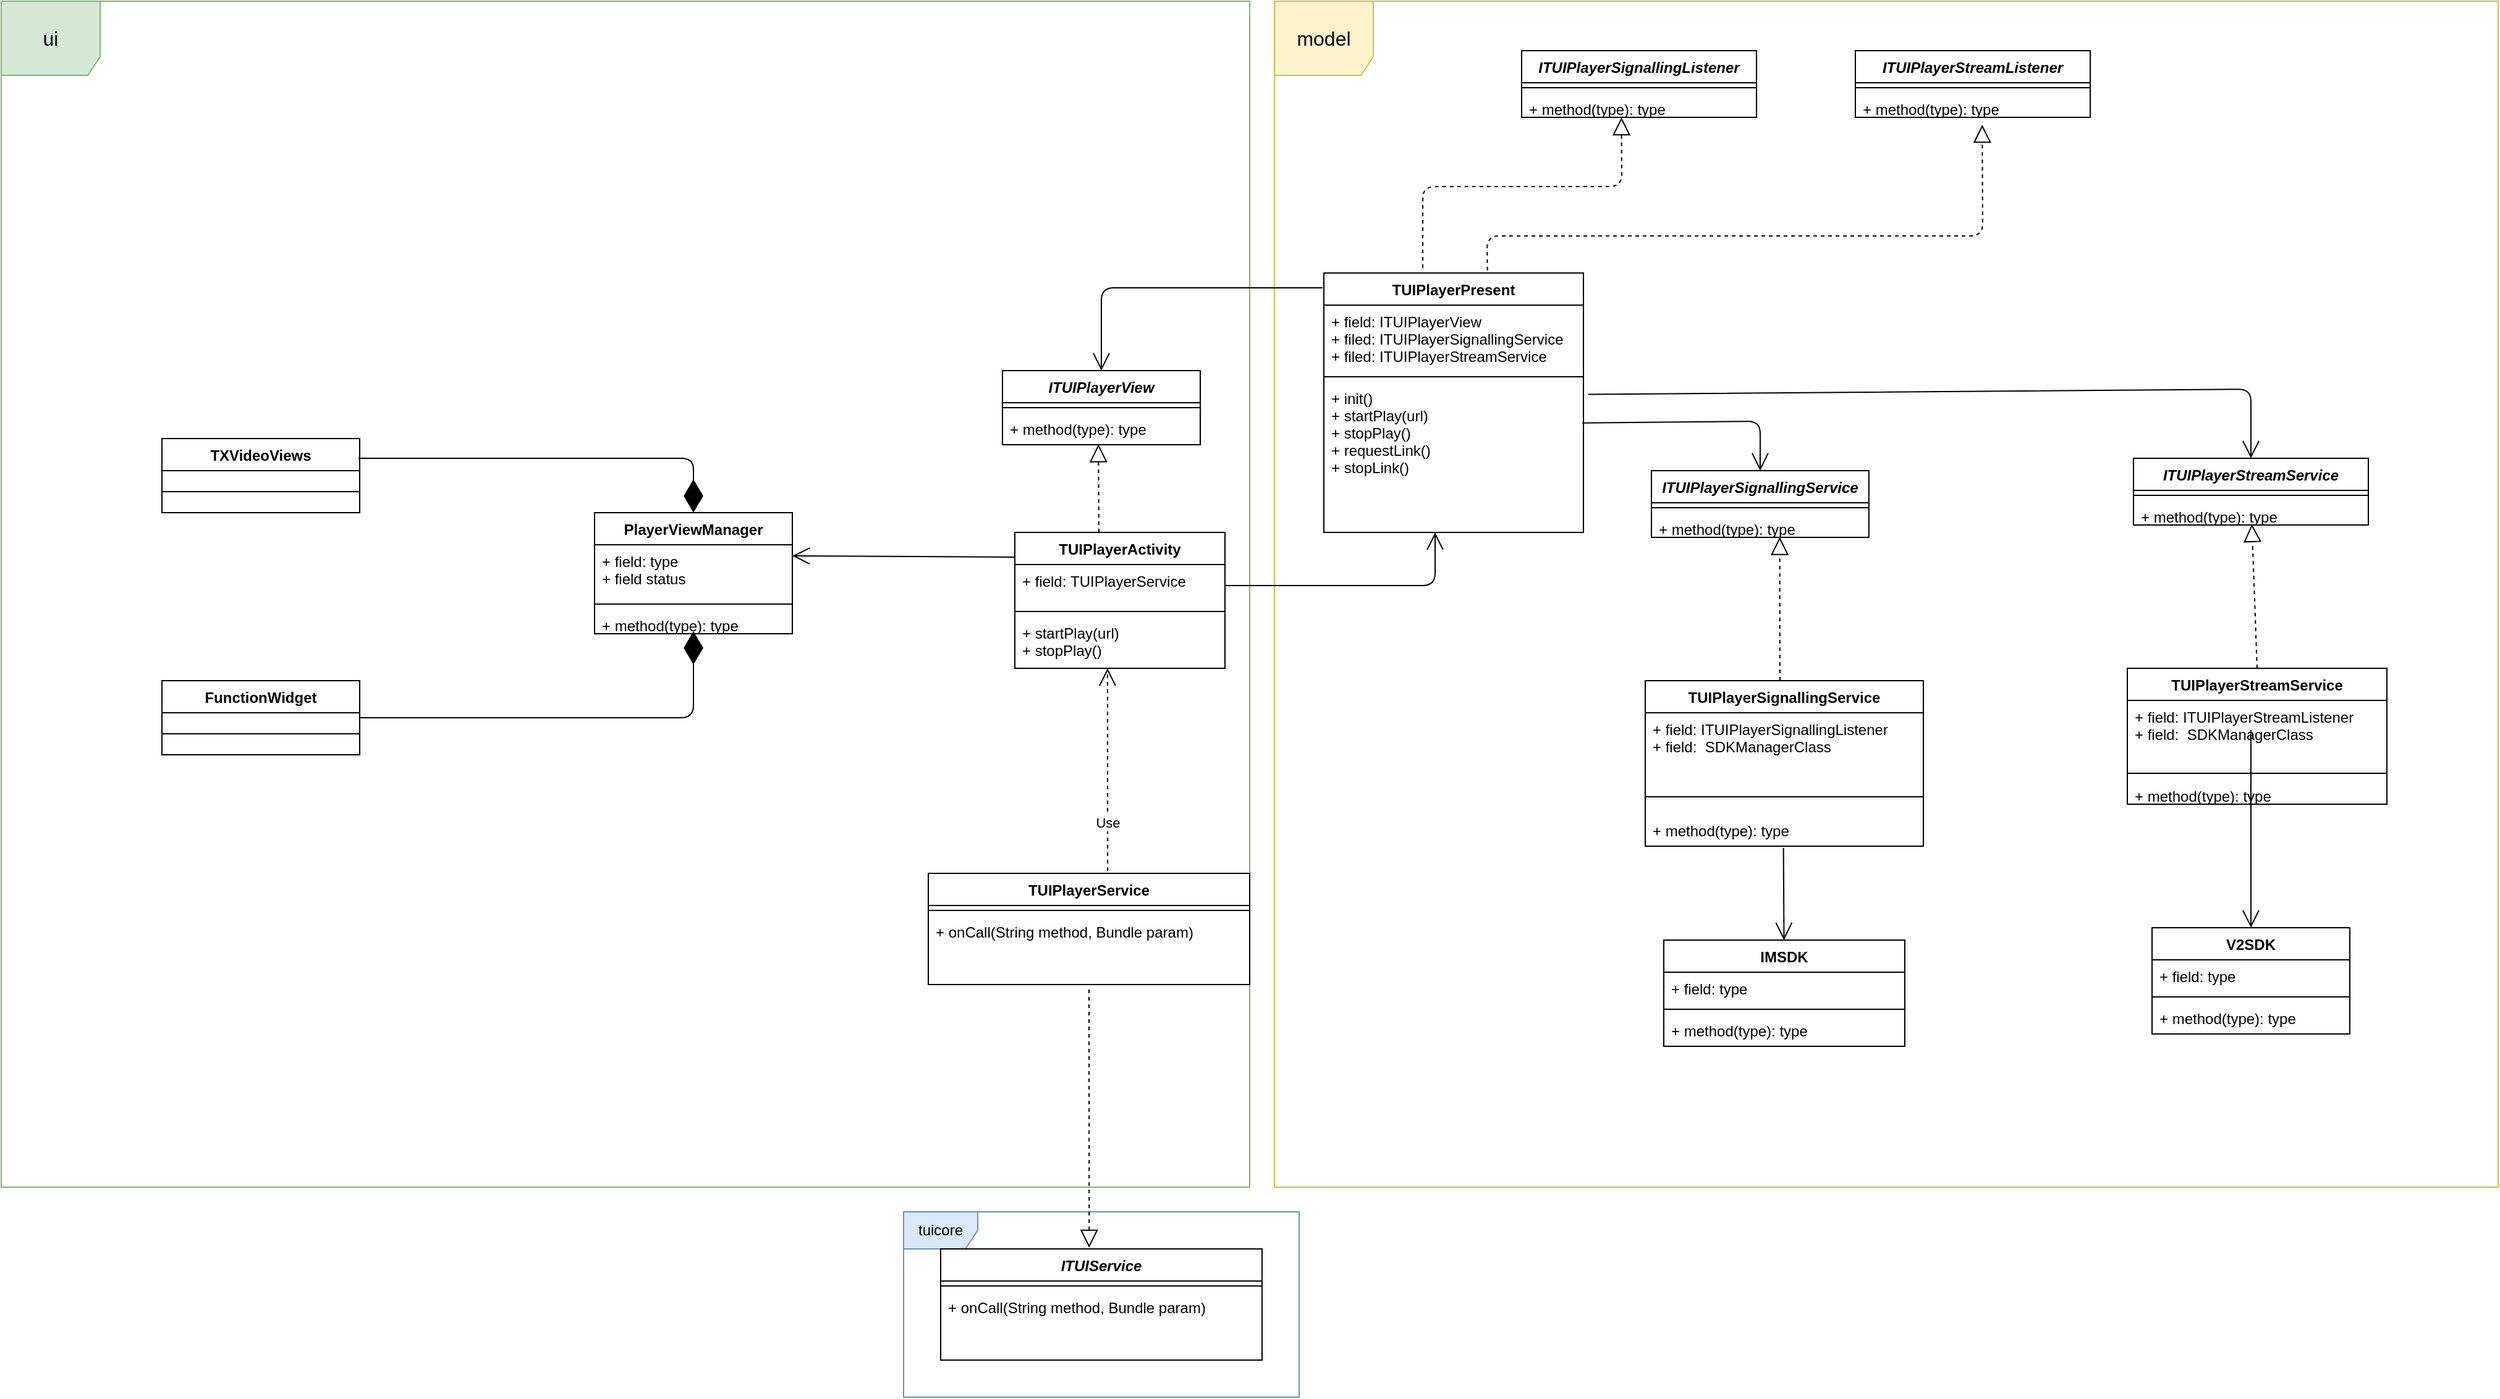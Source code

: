 <mxfile version="15.0.3" type="github">
  <diagram id="_3MNf_Sm-s--1B_T6NlN" name="第 1 页">
    <mxGraphModel dx="2893" dy="2243" grid="1" gridSize="10" guides="1" tooltips="1" connect="1" arrows="1" fold="1" page="1" pageScale="1" pageWidth="827" pageHeight="1169" math="0" shadow="0">
      <root>
        <mxCell id="0" />
        <mxCell id="1" parent="0" />
        <mxCell id="_aXG8rA2rc2TQCkW96PT-1" value="&lt;font style=&quot;font-size: 16px&quot;&gt;ui&lt;/font&gt;" style="shape=umlFrame;whiteSpace=wrap;html=1;strokeColor=#82b366;fillColor=#d5e8d4;width=80;height=60;" vertex="1" parent="1">
          <mxGeometry x="-600" y="-30" width="1010" height="960" as="geometry" />
        </mxCell>
        <mxCell id="_aXG8rA2rc2TQCkW96PT-2" value="&lt;font style=&quot;font-size: 16px&quot;&gt;model&lt;/font&gt;" style="shape=umlFrame;whiteSpace=wrap;html=1;fillColor=#FFF2CC;width=80;height=60;strokeColor=#D6B656;" vertex="1" parent="1">
          <mxGeometry x="430" y="-30" width="990" height="960" as="geometry" />
        </mxCell>
        <mxCell id="_aXG8rA2rc2TQCkW96PT-3" value="ITUIPlayerView" style="swimlane;fontStyle=3;align=center;verticalAlign=top;childLayout=stackLayout;horizontal=1;startSize=26;horizontalStack=0;resizeParent=1;resizeParentMax=0;resizeLast=0;collapsible=1;marginBottom=0;" vertex="1" parent="1">
          <mxGeometry x="210" y="269" width="160" height="60" as="geometry" />
        </mxCell>
        <mxCell id="_aXG8rA2rc2TQCkW96PT-4" value="" style="line;strokeWidth=1;fillColor=none;align=left;verticalAlign=middle;spacingTop=-1;spacingLeft=3;spacingRight=3;rotatable=0;labelPosition=right;points=[];portConstraint=eastwest;" vertex="1" parent="_aXG8rA2rc2TQCkW96PT-3">
          <mxGeometry y="26" width="160" height="8" as="geometry" />
        </mxCell>
        <mxCell id="_aXG8rA2rc2TQCkW96PT-5" value="+ method(type): type" style="text;strokeColor=none;fillColor=none;align=left;verticalAlign=top;spacingLeft=4;spacingRight=4;overflow=hidden;rotatable=0;points=[[0,0.5],[1,0.5]];portConstraint=eastwest;" vertex="1" parent="_aXG8rA2rc2TQCkW96PT-3">
          <mxGeometry y="34" width="160" height="26" as="geometry" />
        </mxCell>
        <mxCell id="_aXG8rA2rc2TQCkW96PT-6" value="TUIPlayerPresent" style="swimlane;fontStyle=1;align=center;verticalAlign=top;childLayout=stackLayout;horizontal=1;startSize=26;horizontalStack=0;resizeParent=1;resizeParentMax=0;resizeLast=0;collapsible=1;marginBottom=0;" vertex="1" parent="1">
          <mxGeometry x="470" y="190" width="210" height="210" as="geometry" />
        </mxCell>
        <mxCell id="_aXG8rA2rc2TQCkW96PT-7" value="+ field: ITUIPlayerView&#xa;+ filed: ITUIPlayerSignallingService&#xa;+ filed: ITUIPlayerStreamService" style="text;strokeColor=none;fillColor=none;align=left;verticalAlign=top;spacingLeft=4;spacingRight=4;overflow=hidden;rotatable=0;points=[[0,0.5],[1,0.5]];portConstraint=eastwest;" vertex="1" parent="_aXG8rA2rc2TQCkW96PT-6">
          <mxGeometry y="26" width="210" height="54" as="geometry" />
        </mxCell>
        <mxCell id="_aXG8rA2rc2TQCkW96PT-8" value="" style="line;strokeWidth=1;fillColor=none;align=left;verticalAlign=middle;spacingTop=-1;spacingLeft=3;spacingRight=3;rotatable=0;labelPosition=right;points=[];portConstraint=eastwest;" vertex="1" parent="_aXG8rA2rc2TQCkW96PT-6">
          <mxGeometry y="80" width="210" height="8" as="geometry" />
        </mxCell>
        <mxCell id="_aXG8rA2rc2TQCkW96PT-9" value="+ init()&#xa;+ startPlay(url)&#xa;+ stopPlay()&#xa;+ requestLink()&#xa;+ stopLink()" style="text;strokeColor=none;fillColor=none;align=left;verticalAlign=top;spacingLeft=4;spacingRight=4;overflow=hidden;rotatable=0;points=[[0,0.5],[1,0.5]];portConstraint=eastwest;" vertex="1" parent="_aXG8rA2rc2TQCkW96PT-6">
          <mxGeometry y="88" width="210" height="122" as="geometry" />
        </mxCell>
        <mxCell id="_aXG8rA2rc2TQCkW96PT-14" value="" style="endArrow=block;dashed=1;endFill=0;endSize=12;html=1;entryX=0.485;entryY=0.987;entryDx=0;entryDy=0;entryPerimeter=0;" edge="1" parent="1" target="_aXG8rA2rc2TQCkW96PT-5">
          <mxGeometry width="160" relative="1" as="geometry">
            <mxPoint x="288" y="400" as="sourcePoint" />
            <mxPoint x="470" y="410" as="targetPoint" />
          </mxGeometry>
        </mxCell>
        <mxCell id="_aXG8rA2rc2TQCkW96PT-15" value="TUIPlayerSignallingService" style="swimlane;fontStyle=1;align=center;verticalAlign=top;childLayout=stackLayout;horizontal=1;startSize=26;horizontalStack=0;resizeParent=1;resizeParentMax=0;resizeLast=0;collapsible=1;marginBottom=0;" vertex="1" parent="1">
          <mxGeometry x="730" y="520" width="225" height="134" as="geometry" />
        </mxCell>
        <mxCell id="_aXG8rA2rc2TQCkW96PT-16" value="+ field: ITUIPlayerSignallingListener&#xa;+ field:  SDKManagerClass" style="text;strokeColor=none;fillColor=none;align=left;verticalAlign=top;spacingLeft=4;spacingRight=4;overflow=hidden;rotatable=0;points=[[0,0.5],[1,0.5]];portConstraint=eastwest;" vertex="1" parent="_aXG8rA2rc2TQCkW96PT-15">
          <mxGeometry y="26" width="225" height="54" as="geometry" />
        </mxCell>
        <mxCell id="_aXG8rA2rc2TQCkW96PT-17" value="" style="line;strokeWidth=1;fillColor=none;align=left;verticalAlign=middle;spacingTop=-1;spacingLeft=3;spacingRight=3;rotatable=0;labelPosition=right;points=[];portConstraint=eastwest;" vertex="1" parent="_aXG8rA2rc2TQCkW96PT-15">
          <mxGeometry y="80" width="225" height="28" as="geometry" />
        </mxCell>
        <mxCell id="_aXG8rA2rc2TQCkW96PT-18" value="+ method(type): type" style="text;strokeColor=none;fillColor=none;align=left;verticalAlign=top;spacingLeft=4;spacingRight=4;overflow=hidden;rotatable=0;points=[[0,0.5],[1,0.5]];portConstraint=eastwest;" vertex="1" parent="_aXG8rA2rc2TQCkW96PT-15">
          <mxGeometry y="108" width="225" height="26" as="geometry" />
        </mxCell>
        <mxCell id="_aXG8rA2rc2TQCkW96PT-19" value="" style="endArrow=block;dashed=1;endFill=0;endSize=12;html=1;entryX=0.59;entryY=0.986;entryDx=0;entryDy=0;entryPerimeter=0;" edge="1" parent="1" target="_aXG8rA2rc2TQCkW96PT-44">
          <mxGeometry width="160" relative="1" as="geometry">
            <mxPoint x="839" y="520" as="sourcePoint" />
            <mxPoint x="834" y="400" as="targetPoint" />
          </mxGeometry>
        </mxCell>
        <mxCell id="_aXG8rA2rc2TQCkW96PT-20" value="" style="endArrow=open;endFill=1;endSize=12;html=1;exitX=0.996;exitY=0.274;exitDx=0;exitDy=0;entryX=0.5;entryY=0;entryDx=0;entryDy=0;exitPerimeter=0;" edge="1" parent="1" source="_aXG8rA2rc2TQCkW96PT-9" target="_aXG8rA2rc2TQCkW96PT-42">
          <mxGeometry width="160" relative="1" as="geometry">
            <mxPoint x="430" y="350" as="sourcePoint" />
            <mxPoint x="730" y="300" as="targetPoint" />
            <Array as="points">
              <mxPoint x="823" y="310" />
            </Array>
          </mxGeometry>
        </mxCell>
        <mxCell id="_aXG8rA2rc2TQCkW96PT-21" value="" style="endArrow=open;endFill=1;endSize=12;html=1;exitX=1;exitY=0.5;exitDx=0;exitDy=0;" edge="1" parent="1" source="_aXG8rA2rc2TQCkW96PT-74">
          <mxGeometry width="160" relative="1" as="geometry">
            <mxPoint x="390" y="440" as="sourcePoint" />
            <mxPoint x="560" y="400" as="targetPoint" />
            <Array as="points">
              <mxPoint x="560" y="443" />
            </Array>
          </mxGeometry>
        </mxCell>
        <mxCell id="_aXG8rA2rc2TQCkW96PT-22" value="" style="endArrow=open;endFill=1;endSize=12;html=1;entryX=0.5;entryY=0;entryDx=0;entryDy=0;" edge="1" parent="1" target="_aXG8rA2rc2TQCkW96PT-3">
          <mxGeometry width="160" relative="1" as="geometry">
            <mxPoint x="469" y="202" as="sourcePoint" />
            <mxPoint x="380" y="400" as="targetPoint" />
            <Array as="points">
              <mxPoint x="290" y="202" />
            </Array>
          </mxGeometry>
        </mxCell>
        <mxCell id="_aXG8rA2rc2TQCkW96PT-23" value="ITUIPlayerStreamService" style="swimlane;fontStyle=3;align=center;verticalAlign=top;childLayout=stackLayout;horizontal=1;startSize=26;horizontalStack=0;resizeParent=1;resizeParentMax=0;resizeLast=0;collapsible=1;marginBottom=0;" vertex="1" parent="1">
          <mxGeometry x="1125" y="340" width="190" height="54" as="geometry" />
        </mxCell>
        <mxCell id="_aXG8rA2rc2TQCkW96PT-24" value="" style="line;strokeWidth=1;fillColor=none;align=left;verticalAlign=middle;spacingTop=-1;spacingLeft=3;spacingRight=3;rotatable=0;labelPosition=right;points=[];portConstraint=eastwest;" vertex="1" parent="_aXG8rA2rc2TQCkW96PT-23">
          <mxGeometry y="26" width="190" height="8" as="geometry" />
        </mxCell>
        <mxCell id="_aXG8rA2rc2TQCkW96PT-25" value="+ method(type): type" style="text;strokeColor=none;fillColor=none;align=left;verticalAlign=top;spacingLeft=4;spacingRight=4;overflow=hidden;rotatable=0;points=[[0,0.5],[1,0.5]];portConstraint=eastwest;" vertex="1" parent="_aXG8rA2rc2TQCkW96PT-23">
          <mxGeometry y="34" width="190" height="20" as="geometry" />
        </mxCell>
        <mxCell id="_aXG8rA2rc2TQCkW96PT-26" value="TUIPlayerStreamService" style="swimlane;fontStyle=1;align=center;verticalAlign=top;childLayout=stackLayout;horizontal=1;startSize=26;horizontalStack=0;resizeParent=1;resizeParentMax=0;resizeLast=0;collapsible=1;marginBottom=0;" vertex="1" parent="1">
          <mxGeometry x="1120" y="510" width="210" height="110" as="geometry" />
        </mxCell>
        <mxCell id="_aXG8rA2rc2TQCkW96PT-27" value="+ field: ITUIPlayerStreamListener&#xa;+ field:  SDKManagerClass" style="text;strokeColor=none;fillColor=none;align=left;verticalAlign=top;spacingLeft=4;spacingRight=4;overflow=hidden;rotatable=0;points=[[0,0.5],[1,0.5]];portConstraint=eastwest;" vertex="1" parent="_aXG8rA2rc2TQCkW96PT-26">
          <mxGeometry y="26" width="210" height="54" as="geometry" />
        </mxCell>
        <mxCell id="_aXG8rA2rc2TQCkW96PT-28" value="" style="line;strokeWidth=1;fillColor=none;align=left;verticalAlign=middle;spacingTop=-1;spacingLeft=3;spacingRight=3;rotatable=0;labelPosition=right;points=[];portConstraint=eastwest;" vertex="1" parent="_aXG8rA2rc2TQCkW96PT-26">
          <mxGeometry y="80" width="210" height="10" as="geometry" />
        </mxCell>
        <mxCell id="_aXG8rA2rc2TQCkW96PT-29" value="+ method(type): type" style="text;strokeColor=none;fillColor=none;align=left;verticalAlign=top;spacingLeft=4;spacingRight=4;overflow=hidden;rotatable=0;points=[[0,0.5],[1,0.5]];portConstraint=eastwest;" vertex="1" parent="_aXG8rA2rc2TQCkW96PT-26">
          <mxGeometry y="90" width="210" height="20" as="geometry" />
        </mxCell>
        <mxCell id="_aXG8rA2rc2TQCkW96PT-30" value="" style="endArrow=block;dashed=1;endFill=0;endSize=12;html=1;exitX=0.5;exitY=0;exitDx=0;exitDy=0;entryX=0.504;entryY=0.967;entryDx=0;entryDy=0;entryPerimeter=0;" edge="1" parent="1" source="_aXG8rA2rc2TQCkW96PT-26" target="_aXG8rA2rc2TQCkW96PT-25">
          <mxGeometry width="160" relative="1" as="geometry">
            <mxPoint x="1219.11" y="460.004" as="sourcePoint" />
            <mxPoint x="1216" y="372" as="targetPoint" />
          </mxGeometry>
        </mxCell>
        <mxCell id="_aXG8rA2rc2TQCkW96PT-31" value="" style="endArrow=open;endFill=1;endSize=12;html=1;exitX=1.018;exitY=0.084;exitDx=0;exitDy=0;entryX=0.5;entryY=0;entryDx=0;entryDy=0;exitPerimeter=0;" edge="1" parent="1" source="_aXG8rA2rc2TQCkW96PT-9" target="_aXG8rA2rc2TQCkW96PT-23">
          <mxGeometry width="160" relative="1" as="geometry">
            <mxPoint x="639.68" y="211.388" as="sourcePoint" />
            <mxPoint x="740" y="310" as="targetPoint" />
            <Array as="points">
              <mxPoint x="1220" y="284" />
            </Array>
          </mxGeometry>
        </mxCell>
        <mxCell id="_aXG8rA2rc2TQCkW96PT-32" value="IMSDK" style="swimlane;fontStyle=1;align=center;verticalAlign=top;childLayout=stackLayout;horizontal=1;startSize=26;horizontalStack=0;resizeParent=1;resizeParentMax=0;resizeLast=0;collapsible=1;marginBottom=0;" vertex="1" parent="1">
          <mxGeometry x="745" y="730" width="195" height="86" as="geometry" />
        </mxCell>
        <mxCell id="_aXG8rA2rc2TQCkW96PT-33" value="+ field: type" style="text;strokeColor=none;fillColor=none;align=left;verticalAlign=top;spacingLeft=4;spacingRight=4;overflow=hidden;rotatable=0;points=[[0,0.5],[1,0.5]];portConstraint=eastwest;" vertex="1" parent="_aXG8rA2rc2TQCkW96PT-32">
          <mxGeometry y="26" width="195" height="26" as="geometry" />
        </mxCell>
        <mxCell id="_aXG8rA2rc2TQCkW96PT-34" value="" style="line;strokeWidth=1;fillColor=none;align=left;verticalAlign=middle;spacingTop=-1;spacingLeft=3;spacingRight=3;rotatable=0;labelPosition=right;points=[];portConstraint=eastwest;" vertex="1" parent="_aXG8rA2rc2TQCkW96PT-32">
          <mxGeometry y="52" width="195" height="8" as="geometry" />
        </mxCell>
        <mxCell id="_aXG8rA2rc2TQCkW96PT-35" value="+ method(type): type" style="text;strokeColor=none;fillColor=none;align=left;verticalAlign=top;spacingLeft=4;spacingRight=4;overflow=hidden;rotatable=0;points=[[0,0.5],[1,0.5]];portConstraint=eastwest;" vertex="1" parent="_aXG8rA2rc2TQCkW96PT-32">
          <mxGeometry y="60" width="195" height="26" as="geometry" />
        </mxCell>
        <mxCell id="_aXG8rA2rc2TQCkW96PT-36" value="V2SDK" style="swimlane;fontStyle=1;align=center;verticalAlign=top;childLayout=stackLayout;horizontal=1;startSize=26;horizontalStack=0;resizeParent=1;resizeParentMax=0;resizeLast=0;collapsible=1;marginBottom=0;" vertex="1" parent="1">
          <mxGeometry x="1140" y="720" width="160" height="86" as="geometry" />
        </mxCell>
        <mxCell id="_aXG8rA2rc2TQCkW96PT-37" value="+ field: type" style="text;strokeColor=none;fillColor=none;align=left;verticalAlign=top;spacingLeft=4;spacingRight=4;overflow=hidden;rotatable=0;points=[[0,0.5],[1,0.5]];portConstraint=eastwest;" vertex="1" parent="_aXG8rA2rc2TQCkW96PT-36">
          <mxGeometry y="26" width="160" height="26" as="geometry" />
        </mxCell>
        <mxCell id="_aXG8rA2rc2TQCkW96PT-38" value="" style="line;strokeWidth=1;fillColor=none;align=left;verticalAlign=middle;spacingTop=-1;spacingLeft=3;spacingRight=3;rotatable=0;labelPosition=right;points=[];portConstraint=eastwest;" vertex="1" parent="_aXG8rA2rc2TQCkW96PT-36">
          <mxGeometry y="52" width="160" height="8" as="geometry" />
        </mxCell>
        <mxCell id="_aXG8rA2rc2TQCkW96PT-39" value="+ method(type): type" style="text;strokeColor=none;fillColor=none;align=left;verticalAlign=top;spacingLeft=4;spacingRight=4;overflow=hidden;rotatable=0;points=[[0,0.5],[1,0.5]];portConstraint=eastwest;" vertex="1" parent="_aXG8rA2rc2TQCkW96PT-36">
          <mxGeometry y="60" width="160" height="26" as="geometry" />
        </mxCell>
        <mxCell id="_aXG8rA2rc2TQCkW96PT-40" value="" style="endArrow=open;endFill=1;endSize=12;html=1;exitX=0.497;exitY=1.051;exitDx=0;exitDy=0;exitPerimeter=0;" edge="1" parent="1" source="_aXG8rA2rc2TQCkW96PT-18" target="_aXG8rA2rc2TQCkW96PT-32">
          <mxGeometry width="160" relative="1" as="geometry">
            <mxPoint x="760" y="520" as="sourcePoint" />
            <mxPoint x="920" y="520" as="targetPoint" />
          </mxGeometry>
        </mxCell>
        <mxCell id="_aXG8rA2rc2TQCkW96PT-41" value="" style="endArrow=open;endFill=1;endSize=12;html=1;entryX=0.5;entryY=0;entryDx=0;entryDy=0;" edge="1" parent="1" target="_aXG8rA2rc2TQCkW96PT-36">
          <mxGeometry width="160" relative="1" as="geometry">
            <mxPoint x="1220" y="560" as="sourcePoint" />
            <mxPoint x="1003.533" y="600" as="targetPoint" />
          </mxGeometry>
        </mxCell>
        <mxCell id="_aXG8rA2rc2TQCkW96PT-42" value="ITUIPlayerSignallingService" style="swimlane;fontStyle=3;align=center;verticalAlign=top;childLayout=stackLayout;horizontal=1;startSize=26;horizontalStack=0;resizeParent=1;resizeParentMax=0;resizeLast=0;collapsible=1;marginBottom=0;" vertex="1" parent="1">
          <mxGeometry x="735" y="350" width="175.93" height="54" as="geometry" />
        </mxCell>
        <mxCell id="_aXG8rA2rc2TQCkW96PT-43" value="" style="line;strokeWidth=1;fillColor=none;align=left;verticalAlign=middle;spacingTop=-1;spacingLeft=3;spacingRight=3;rotatable=0;labelPosition=right;points=[];portConstraint=eastwest;" vertex="1" parent="_aXG8rA2rc2TQCkW96PT-42">
          <mxGeometry y="26" width="175.93" height="8" as="geometry" />
        </mxCell>
        <mxCell id="_aXG8rA2rc2TQCkW96PT-44" value="+ method(type): type" style="text;strokeColor=none;fillColor=none;align=left;verticalAlign=top;spacingLeft=4;spacingRight=4;overflow=hidden;rotatable=0;points=[[0,0.5],[1,0.5]];portConstraint=eastwest;" vertex="1" parent="_aXG8rA2rc2TQCkW96PT-42">
          <mxGeometry y="34" width="175.93" height="20" as="geometry" />
        </mxCell>
        <mxCell id="_aXG8rA2rc2TQCkW96PT-45" value="ITUIPlayerSignallingListener" style="swimlane;fontStyle=3;align=center;verticalAlign=top;childLayout=stackLayout;horizontal=1;startSize=26;horizontalStack=0;resizeParent=1;resizeParentMax=0;resizeLast=0;collapsible=1;marginBottom=0;" vertex="1" parent="1">
          <mxGeometry x="630" y="10" width="190" height="54" as="geometry" />
        </mxCell>
        <mxCell id="_aXG8rA2rc2TQCkW96PT-46" value="" style="line;strokeWidth=1;fillColor=none;align=left;verticalAlign=middle;spacingTop=-1;spacingLeft=3;spacingRight=3;rotatable=0;labelPosition=right;points=[];portConstraint=eastwest;" vertex="1" parent="_aXG8rA2rc2TQCkW96PT-45">
          <mxGeometry y="26" width="190" height="8" as="geometry" />
        </mxCell>
        <mxCell id="_aXG8rA2rc2TQCkW96PT-47" value="+ method(type): type" style="text;strokeColor=none;fillColor=none;align=left;verticalAlign=top;spacingLeft=4;spacingRight=4;overflow=hidden;rotatable=0;points=[[0,0.5],[1,0.5]];portConstraint=eastwest;" vertex="1" parent="_aXG8rA2rc2TQCkW96PT-45">
          <mxGeometry y="34" width="190" height="20" as="geometry" />
        </mxCell>
        <mxCell id="_aXG8rA2rc2TQCkW96PT-48" value="ITUIPlayerStreamListener" style="swimlane;fontStyle=3;align=center;verticalAlign=top;childLayout=stackLayout;horizontal=1;startSize=26;horizontalStack=0;resizeParent=1;resizeParentMax=0;resizeLast=0;collapsible=1;marginBottom=0;" vertex="1" parent="1">
          <mxGeometry x="900" y="10" width="190" height="54" as="geometry" />
        </mxCell>
        <mxCell id="_aXG8rA2rc2TQCkW96PT-49" value="" style="line;strokeWidth=1;fillColor=none;align=left;verticalAlign=middle;spacingTop=-1;spacingLeft=3;spacingRight=3;rotatable=0;labelPosition=right;points=[];portConstraint=eastwest;" vertex="1" parent="_aXG8rA2rc2TQCkW96PT-48">
          <mxGeometry y="26" width="190" height="8" as="geometry" />
        </mxCell>
        <mxCell id="_aXG8rA2rc2TQCkW96PT-50" value="+ method(type): type" style="text;strokeColor=none;fillColor=none;align=left;verticalAlign=top;spacingLeft=4;spacingRight=4;overflow=hidden;rotatable=0;points=[[0,0.5],[1,0.5]];portConstraint=eastwest;" vertex="1" parent="_aXG8rA2rc2TQCkW96PT-48">
          <mxGeometry y="34" width="190" height="20" as="geometry" />
        </mxCell>
        <mxCell id="_aXG8rA2rc2TQCkW96PT-51" value="" style="endArrow=block;dashed=1;endFill=0;endSize=12;html=1;entryX=0.425;entryY=1;entryDx=0;entryDy=0;entryPerimeter=0;" edge="1" parent="1" target="_aXG8rA2rc2TQCkW96PT-47">
          <mxGeometry width="160" relative="1" as="geometry">
            <mxPoint x="550" y="186" as="sourcePoint" />
            <mxPoint x="500" y="70" as="targetPoint" />
            <Array as="points">
              <mxPoint x="550" y="120" />
              <mxPoint x="711" y="120" />
            </Array>
          </mxGeometry>
        </mxCell>
        <mxCell id="_aXG8rA2rc2TQCkW96PT-52" value="" style="endArrow=block;dashed=1;endFill=0;endSize=12;html=1;exitX=0.63;exitY=-0.01;exitDx=0;exitDy=0;entryX=0.54;entryY=1.3;entryDx=0;entryDy=0;entryPerimeter=0;exitPerimeter=0;" edge="1" parent="1" source="_aXG8rA2rc2TQCkW96PT-6" target="_aXG8rA2rc2TQCkW96PT-50">
          <mxGeometry width="160" relative="1" as="geometry">
            <mxPoint x="560" y="200" as="sourcePoint" />
            <mxPoint x="510.75" y="70" as="targetPoint" />
            <Array as="points">
              <mxPoint x="602" y="160" />
              <mxPoint x="1003" y="160" />
            </Array>
          </mxGeometry>
        </mxCell>
        <mxCell id="_aXG8rA2rc2TQCkW96PT-53" value="PlayerViewManager" style="swimlane;fontStyle=1;align=center;verticalAlign=top;childLayout=stackLayout;horizontal=1;startSize=26;horizontalStack=0;resizeParent=1;resizeParentMax=0;resizeLast=0;collapsible=1;marginBottom=0;" vertex="1" parent="1">
          <mxGeometry x="-120" y="384" width="160" height="98" as="geometry" />
        </mxCell>
        <mxCell id="_aXG8rA2rc2TQCkW96PT-54" value="+ field: type&#xa;+ field status" style="text;strokeColor=none;fillColor=none;align=left;verticalAlign=top;spacingLeft=4;spacingRight=4;overflow=hidden;rotatable=0;points=[[0,0.5],[1,0.5]];portConstraint=eastwest;" vertex="1" parent="_aXG8rA2rc2TQCkW96PT-53">
          <mxGeometry y="26" width="160" height="44" as="geometry" />
        </mxCell>
        <mxCell id="_aXG8rA2rc2TQCkW96PT-55" value="" style="line;strokeWidth=1;fillColor=none;align=left;verticalAlign=middle;spacingTop=-1;spacingLeft=3;spacingRight=3;rotatable=0;labelPosition=right;points=[];portConstraint=eastwest;" vertex="1" parent="_aXG8rA2rc2TQCkW96PT-53">
          <mxGeometry y="70" width="160" height="8" as="geometry" />
        </mxCell>
        <mxCell id="_aXG8rA2rc2TQCkW96PT-56" value="+ method(type): type" style="text;strokeColor=none;fillColor=none;align=left;verticalAlign=top;spacingLeft=4;spacingRight=4;overflow=hidden;rotatable=0;points=[[0,0.5],[1,0.5]];portConstraint=eastwest;" vertex="1" parent="_aXG8rA2rc2TQCkW96PT-53">
          <mxGeometry y="78" width="160" height="20" as="geometry" />
        </mxCell>
        <mxCell id="_aXG8rA2rc2TQCkW96PT-57" value="" style="endArrow=open;endFill=1;endSize=12;html=1;exitX=0;exitY=0.25;exitDx=0;exitDy=0;" edge="1" parent="1">
          <mxGeometry width="160" relative="1" as="geometry">
            <mxPoint x="220" y="420" as="sourcePoint" />
            <mxPoint x="40" y="419" as="targetPoint" />
          </mxGeometry>
        </mxCell>
        <mxCell id="_aXG8rA2rc2TQCkW96PT-62" value="TXVideoViews" style="swimlane;fontStyle=1;align=center;verticalAlign=top;childLayout=stackLayout;horizontal=1;startSize=26;horizontalStack=0;resizeParent=1;resizeParentMax=0;resizeLast=0;collapsible=1;marginBottom=0;" vertex="1" parent="1">
          <mxGeometry x="-470" y="324" width="160" height="60" as="geometry" />
        </mxCell>
        <mxCell id="_aXG8rA2rc2TQCkW96PT-63" value="" style="line;strokeWidth=1;fillColor=none;align=left;verticalAlign=middle;spacingTop=-1;spacingLeft=3;spacingRight=3;rotatable=0;labelPosition=right;points=[];portConstraint=eastwest;" vertex="1" parent="_aXG8rA2rc2TQCkW96PT-62">
          <mxGeometry y="26" width="160" height="34" as="geometry" />
        </mxCell>
        <mxCell id="_aXG8rA2rc2TQCkW96PT-64" value="" style="endArrow=diamondThin;endFill=1;endSize=24;html=1;entryX=0.5;entryY=0;entryDx=0;entryDy=0;" edge="1" parent="1" target="_aXG8rA2rc2TQCkW96PT-53">
          <mxGeometry width="160" relative="1" as="geometry">
            <mxPoint x="-311" y="340" as="sourcePoint" />
            <mxPoint x="-120" y="619" as="targetPoint" />
            <Array as="points">
              <mxPoint x="-40" y="340" />
            </Array>
          </mxGeometry>
        </mxCell>
        <mxCell id="_aXG8rA2rc2TQCkW96PT-71" value="FunctionWidget" style="swimlane;fontStyle=1;align=center;verticalAlign=top;childLayout=stackLayout;horizontal=1;startSize=26;horizontalStack=0;resizeParent=1;resizeParentMax=0;resizeLast=0;collapsible=1;marginBottom=0;" vertex="1" parent="1">
          <mxGeometry x="-470" y="520" width="160" height="60" as="geometry" />
        </mxCell>
        <mxCell id="_aXG8rA2rc2TQCkW96PT-72" value="" style="line;strokeWidth=1;fillColor=none;align=left;verticalAlign=middle;spacingTop=-1;spacingLeft=3;spacingRight=3;rotatable=0;labelPosition=right;points=[];portConstraint=eastwest;" vertex="1" parent="_aXG8rA2rc2TQCkW96PT-71">
          <mxGeometry y="26" width="160" height="34" as="geometry" />
        </mxCell>
        <mxCell id="_aXG8rA2rc2TQCkW96PT-73" value="TUIPlayerActivity" style="swimlane;fontStyle=1;align=center;verticalAlign=top;childLayout=stackLayout;horizontal=1;startSize=26;horizontalStack=0;resizeParent=1;resizeParentMax=0;resizeLast=0;collapsible=1;marginBottom=0;" vertex="1" parent="1">
          <mxGeometry x="220" y="400" width="170" height="110" as="geometry" />
        </mxCell>
        <mxCell id="_aXG8rA2rc2TQCkW96PT-74" value="+ field: TUIPlayerService" style="text;strokeColor=none;fillColor=none;align=left;verticalAlign=top;spacingLeft=4;spacingRight=4;overflow=hidden;rotatable=0;points=[[0,0.5],[1,0.5]];portConstraint=eastwest;" vertex="1" parent="_aXG8rA2rc2TQCkW96PT-73">
          <mxGeometry y="26" width="170" height="34" as="geometry" />
        </mxCell>
        <mxCell id="_aXG8rA2rc2TQCkW96PT-75" value="" style="line;strokeWidth=1;fillColor=none;align=left;verticalAlign=middle;spacingTop=-1;spacingLeft=3;spacingRight=3;rotatable=0;labelPosition=right;points=[];portConstraint=eastwest;" vertex="1" parent="_aXG8rA2rc2TQCkW96PT-73">
          <mxGeometry y="60" width="170" height="8" as="geometry" />
        </mxCell>
        <mxCell id="_aXG8rA2rc2TQCkW96PT-76" value="+ startPlay(url)&#xa;+ stopPlay()" style="text;strokeColor=none;fillColor=none;align=left;verticalAlign=top;spacingLeft=4;spacingRight=4;overflow=hidden;rotatable=0;points=[[0,0.5],[1,0.5]];portConstraint=eastwest;" vertex="1" parent="_aXG8rA2rc2TQCkW96PT-73">
          <mxGeometry y="68" width="170" height="42" as="geometry" />
        </mxCell>
        <mxCell id="_aXG8rA2rc2TQCkW96PT-77" value="" style="endArrow=diamondThin;endFill=1;endSize=24;html=1;exitX=1;exitY=0.5;exitDx=0;exitDy=0;" edge="1" parent="1" source="_aXG8rA2rc2TQCkW96PT-71">
          <mxGeometry width="160" relative="1" as="geometry">
            <mxPoint x="-310" y="644" as="sourcePoint" />
            <mxPoint x="-40" y="480" as="targetPoint" />
            <Array as="points">
              <mxPoint x="-40" y="550" />
            </Array>
          </mxGeometry>
        </mxCell>
        <mxCell id="_aXG8rA2rc2TQCkW96PT-97" value="tuicore" style="shape=umlFrame;whiteSpace=wrap;html=1;fillColor=#dae8fc;strokeColor=#6c8ebf;" vertex="1" parent="1">
          <mxGeometry x="130" y="950" width="320" height="150" as="geometry" />
        </mxCell>
        <mxCell id="_aXG8rA2rc2TQCkW96PT-98" value="TUIPlayerService" style="swimlane;fontStyle=1;align=center;verticalAlign=top;childLayout=stackLayout;horizontal=1;startSize=26;horizontalStack=0;resizeParent=1;resizeParentMax=0;resizeLast=0;collapsible=1;marginBottom=0;" vertex="1" parent="1">
          <mxGeometry x="150" y="675.98" width="260" height="90" as="geometry" />
        </mxCell>
        <mxCell id="_aXG8rA2rc2TQCkW96PT-99" value="" style="line;strokeWidth=1;fillColor=none;align=left;verticalAlign=middle;spacingTop=-1;spacingLeft=3;spacingRight=3;rotatable=0;labelPosition=right;points=[];portConstraint=eastwest;" vertex="1" parent="_aXG8rA2rc2TQCkW96PT-98">
          <mxGeometry y="26" width="260" height="8" as="geometry" />
        </mxCell>
        <mxCell id="_aXG8rA2rc2TQCkW96PT-100" value="+ onCall(String method, Bundle param)" style="text;strokeColor=none;fillColor=none;align=left;verticalAlign=top;spacingLeft=4;spacingRight=4;overflow=hidden;rotatable=0;points=[[0,0.5],[1,0.5]];portConstraint=eastwest;" vertex="1" parent="_aXG8rA2rc2TQCkW96PT-98">
          <mxGeometry y="34" width="260" height="56" as="geometry" />
        </mxCell>
        <mxCell id="_aXG8rA2rc2TQCkW96PT-101" value="Use" style="endArrow=open;endSize=12;dashed=1;html=1;entryX=0.5;entryY=1.049;entryDx=0;entryDy=0;entryPerimeter=0;exitX=0.558;exitY=-0.022;exitDx=0;exitDy=0;exitPerimeter=0;" edge="1" parent="1" source="_aXG8rA2rc2TQCkW96PT-98">
          <mxGeometry x="-0.527" width="160" relative="1" as="geometry">
            <mxPoint x="320" y="835.98" as="sourcePoint" />
            <mxPoint x="295" y="509.998" as="targetPoint" />
            <Array as="points">
              <mxPoint x="295" y="595.98" />
            </Array>
            <mxPoint as="offset" />
          </mxGeometry>
        </mxCell>
        <mxCell id="_aXG8rA2rc2TQCkW96PT-102" value="" style="endArrow=block;dashed=1;endFill=0;endSize=12;html=1;entryX=0.462;entryY=-0.011;entryDx=0;entryDy=0;entryPerimeter=0;" edge="1" parent="1" target="_aXG8rA2rc2TQCkW96PT-103">
          <mxGeometry width="160" relative="1" as="geometry">
            <mxPoint x="280" y="769.98" as="sourcePoint" />
            <mxPoint x="280" y="935.98" as="targetPoint" />
          </mxGeometry>
        </mxCell>
        <mxCell id="_aXG8rA2rc2TQCkW96PT-103" value="ITUIService" style="swimlane;fontStyle=3;align=center;verticalAlign=top;childLayout=stackLayout;horizontal=1;startSize=26;horizontalStack=0;resizeParent=1;resizeParentMax=0;resizeLast=0;collapsible=1;marginBottom=0;" vertex="1" parent="1">
          <mxGeometry x="160" y="980" width="260" height="90" as="geometry" />
        </mxCell>
        <mxCell id="_aXG8rA2rc2TQCkW96PT-104" value="" style="line;strokeWidth=1;fillColor=none;align=left;verticalAlign=middle;spacingTop=-1;spacingLeft=3;spacingRight=3;rotatable=0;labelPosition=right;points=[];portConstraint=eastwest;" vertex="1" parent="_aXG8rA2rc2TQCkW96PT-103">
          <mxGeometry y="26" width="260" height="8" as="geometry" />
        </mxCell>
        <mxCell id="_aXG8rA2rc2TQCkW96PT-105" value="+ onCall(String method, Bundle param)" style="text;strokeColor=none;fillColor=none;align=left;verticalAlign=top;spacingLeft=4;spacingRight=4;overflow=hidden;rotatable=0;points=[[0,0.5],[1,0.5]];portConstraint=eastwest;" vertex="1" parent="_aXG8rA2rc2TQCkW96PT-103">
          <mxGeometry y="34" width="260" height="56" as="geometry" />
        </mxCell>
      </root>
    </mxGraphModel>
  </diagram>
</mxfile>

